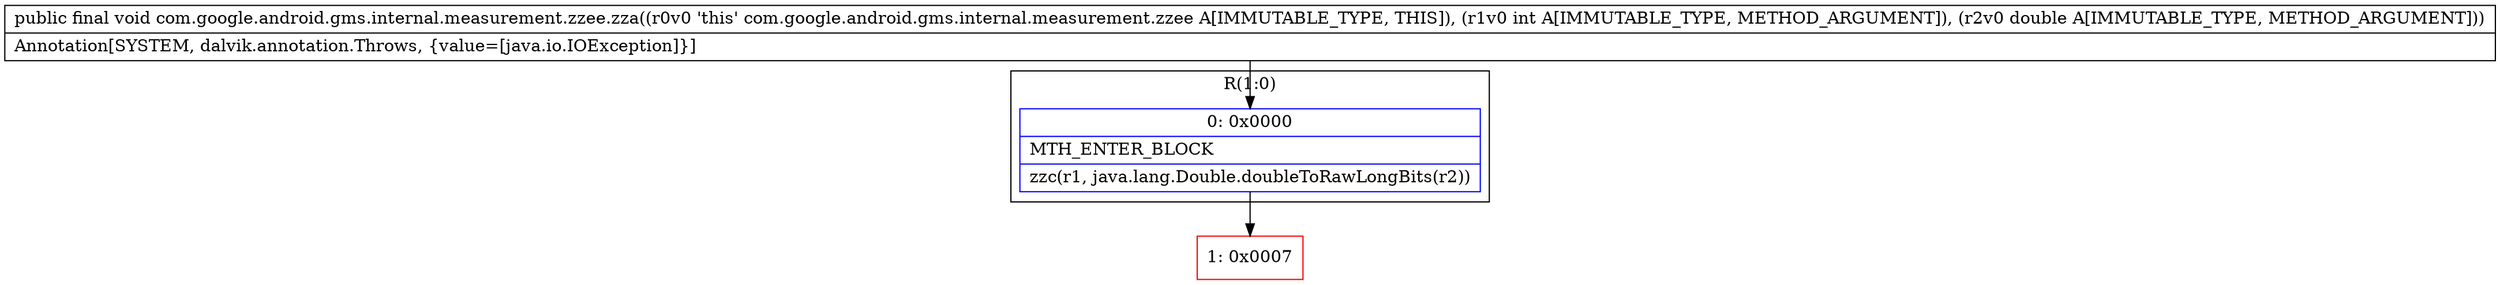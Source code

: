 digraph "CFG forcom.google.android.gms.internal.measurement.zzee.zza(ID)V" {
subgraph cluster_Region_256929904 {
label = "R(1:0)";
node [shape=record,color=blue];
Node_0 [shape=record,label="{0\:\ 0x0000|MTH_ENTER_BLOCK\l|zzc(r1, java.lang.Double.doubleToRawLongBits(r2))\l}"];
}
Node_1 [shape=record,color=red,label="{1\:\ 0x0007}"];
MethodNode[shape=record,label="{public final void com.google.android.gms.internal.measurement.zzee.zza((r0v0 'this' com.google.android.gms.internal.measurement.zzee A[IMMUTABLE_TYPE, THIS]), (r1v0 int A[IMMUTABLE_TYPE, METHOD_ARGUMENT]), (r2v0 double A[IMMUTABLE_TYPE, METHOD_ARGUMENT]))  | Annotation[SYSTEM, dalvik.annotation.Throws, \{value=[java.io.IOException]\}]\l}"];
MethodNode -> Node_0;
Node_0 -> Node_1;
}


